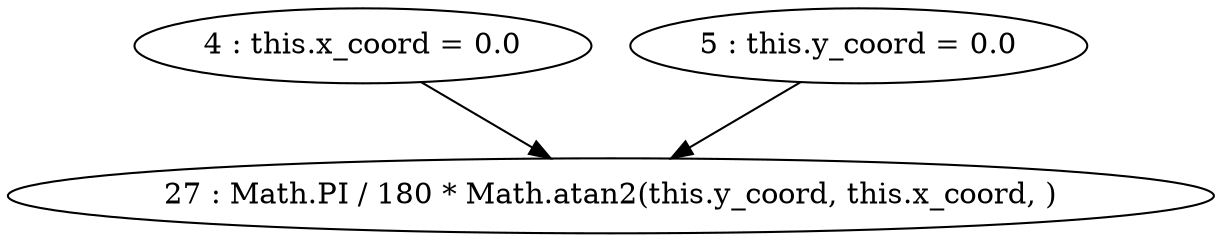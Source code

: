 digraph G {
"4 : this.x_coord = 0.0"
"4 : this.x_coord = 0.0" -> "27 : Math.PI / 180 * Math.atan2(this.y_coord, this.x_coord, )"
"5 : this.y_coord = 0.0"
"5 : this.y_coord = 0.0" -> "27 : Math.PI / 180 * Math.atan2(this.y_coord, this.x_coord, )"
"27 : Math.PI / 180 * Math.atan2(this.y_coord, this.x_coord, )"
}